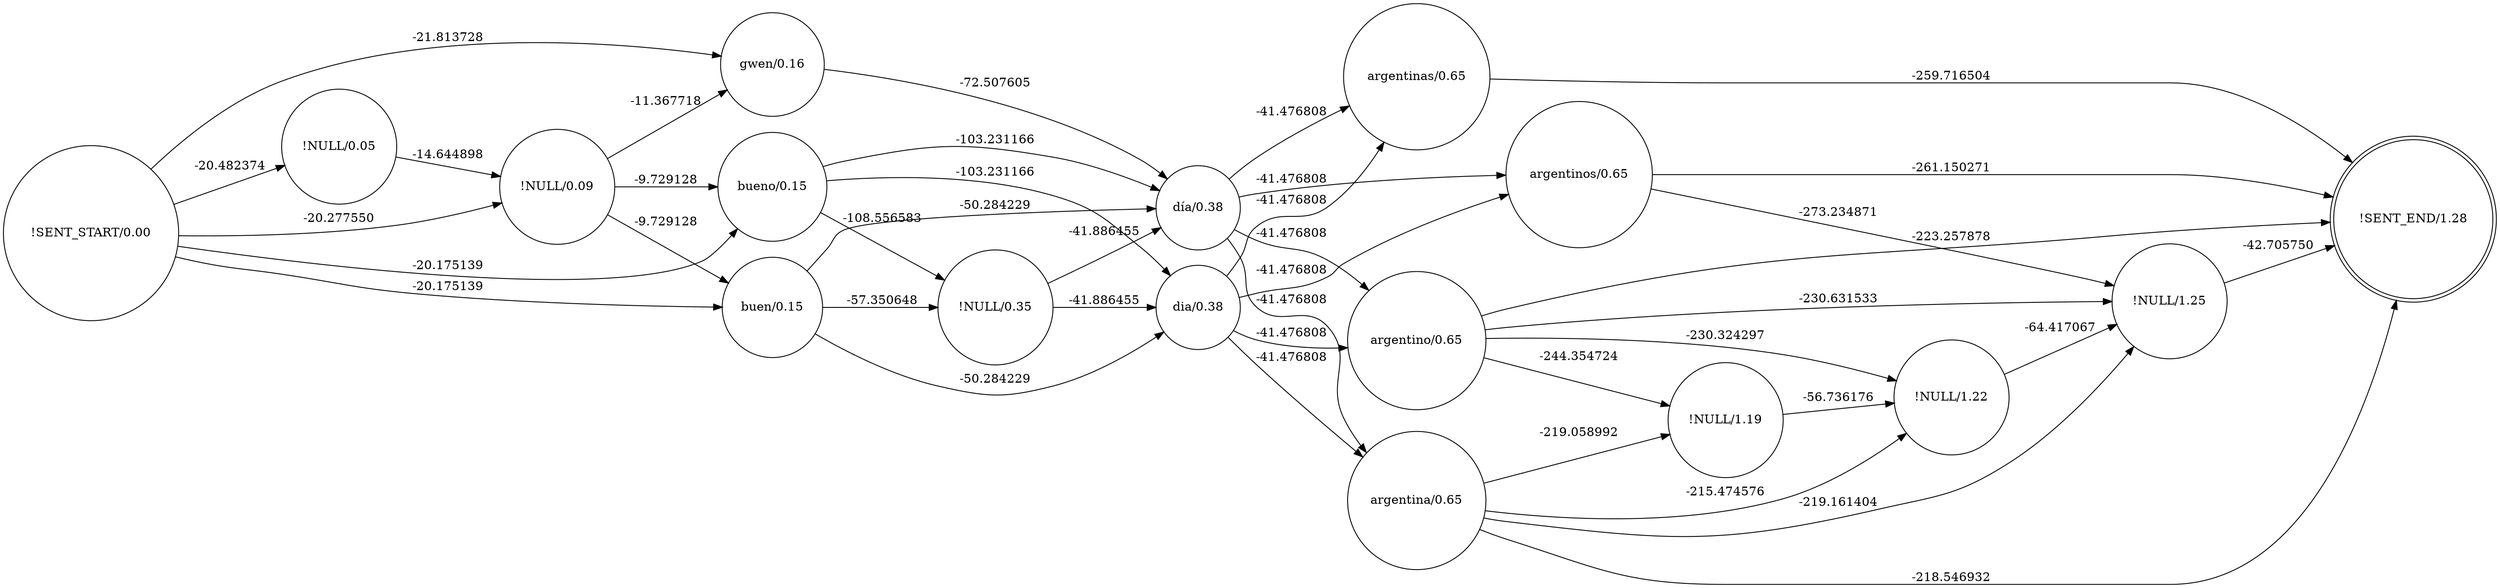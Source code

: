 digraph lattice {
	rankdir=LR;
		node [shape=circle];"!SENT_START/0.00""!NULL/0.05""!NULL/0.09""buen/0.15""bueno/0.15""gwen/0.16""!NULL/0.35""día/0.38""dia/0.38""argentino/0.65""argentina/0.65""argentinos/0.65""!NULL/1.19""argentinas/0.65""!NULL/1.22""!NULL/1.25";
	node [shape=doublecircle]; "!SENT_END/1.28";

	"!NULL/1.25" -> "!SENT_END/1.28" [label="-42.705750"];
	"!NULL/1.22" -> "!NULL/1.25" [label="-64.417067"];
	"argentinas/0.65" -> "!SENT_END/1.28" [label="-259.716504"];
	"!NULL/1.19" -> "!NULL/1.22" [label="-56.736176"];
	"argentinos/0.65" -> "!SENT_END/1.28" [label="-261.150271"];
	"argentinos/0.65" -> "!NULL/1.25" [label="-273.234871"];
	"argentina/0.65" -> "!SENT_END/1.28" [label="-218.546932"];
	"argentina/0.65" -> "!NULL/1.25" [label="-219.161404"];
	"argentina/0.65" -> "!NULL/1.22" [label="-215.474576"];
	"argentina/0.65" -> "!NULL/1.19" [label="-219.058992"];
	"argentino/0.65" -> "!SENT_END/1.28" [label="-223.257878"];
	"argentino/0.65" -> "!NULL/1.25" [label="-230.631533"];
	"argentino/0.65" -> "!NULL/1.22" [label="-230.324297"];
	"argentino/0.65" -> "!NULL/1.19" [label="-244.354724"];
	"dia/0.38" -> "argentino/0.65" [label="-41.476808"];
	"dia/0.38" -> "argentina/0.65" [label="-41.476808"];
	"dia/0.38" -> "argentinos/0.65" [label="-41.476808"];
	"dia/0.38" -> "argentinas/0.65" [label="-41.476808"];
	"día/0.38" -> "argentino/0.65" [label="-41.476808"];
	"día/0.38" -> "argentina/0.65" [label="-41.476808"];
	"día/0.38" -> "argentinos/0.65" [label="-41.476808"];
	"día/0.38" -> "argentinas/0.65" [label="-41.476808"];
	"!NULL/0.35" -> "día/0.38" [label="-41.886455"];
	"!NULL/0.35" -> "dia/0.38" [label="-41.886455"];
	"gwen/0.16" -> "día/0.38" [label="-72.507605"];
	"bueno/0.15" -> "!NULL/0.35" [label="-108.556583"];
	"bueno/0.15" -> "día/0.38" [label="-103.231166"];
	"bueno/0.15" -> "dia/0.38" [label="-103.231166"];
	"buen/0.15" -> "!NULL/0.35" [label="-57.350648"];
	"buen/0.15" -> "día/0.38" [label="-50.284229"];
	"buen/0.15" -> "dia/0.38" [label="-50.284229"];
	"!NULL/0.09" -> "buen/0.15" [label="-9.729128"];
	"!NULL/0.09" -> "bueno/0.15" [label="-9.729128"];
	"!NULL/0.09" -> "gwen/0.16" [label="-11.367718"];
	"!NULL/0.05" -> "!NULL/0.09" [label="-14.644898"];
	"!SENT_START/0.00" -> "!NULL/0.05" [label="-20.482374"];
	"!SENT_START/0.00" -> "!NULL/0.09" [label="-20.277550"];
	"!SENT_START/0.00" -> "buen/0.15" [label="-20.175139"];
	"!SENT_START/0.00" -> "bueno/0.15" [label="-20.175139"];
	"!SENT_START/0.00" -> "gwen/0.16" [label="-21.813728"];
}